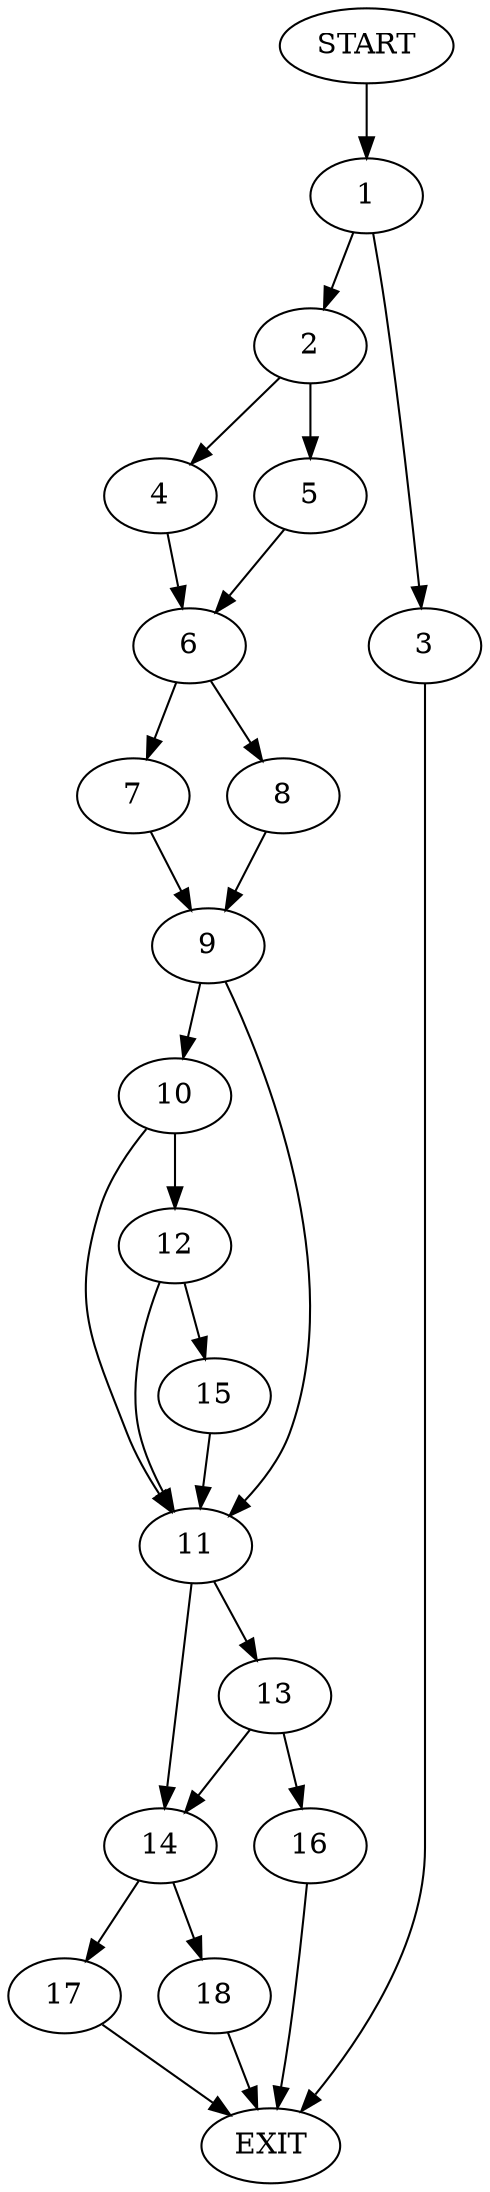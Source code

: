 digraph {
0 [label="START"]
19 [label="EXIT"]
0 -> 1
1 -> 2
1 -> 3
3 -> 19
2 -> 4
2 -> 5
5 -> 6
4 -> 6
6 -> 7
6 -> 8
7 -> 9
8 -> 9
9 -> 10
9 -> 11
10 -> 12
10 -> 11
11 -> 13
11 -> 14
12 -> 15
12 -> 11
15 -> 11
13 -> 16
13 -> 14
14 -> 17
14 -> 18
16 -> 19
17 -> 19
18 -> 19
}
